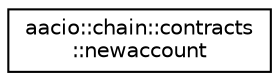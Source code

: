 digraph "Graphical Class Hierarchy"
{
  edge [fontname="Helvetica",fontsize="10",labelfontname="Helvetica",labelfontsize="10"];
  node [fontname="Helvetica",fontsize="10",shape=record];
  rankdir="LR";
  Node0 [label="aacio::chain::contracts\l::newaccount",height=0.2,width=0.4,color="black", fillcolor="white", style="filled",URL="$structaacio_1_1chain_1_1contracts_1_1newaccount.html"];
}
